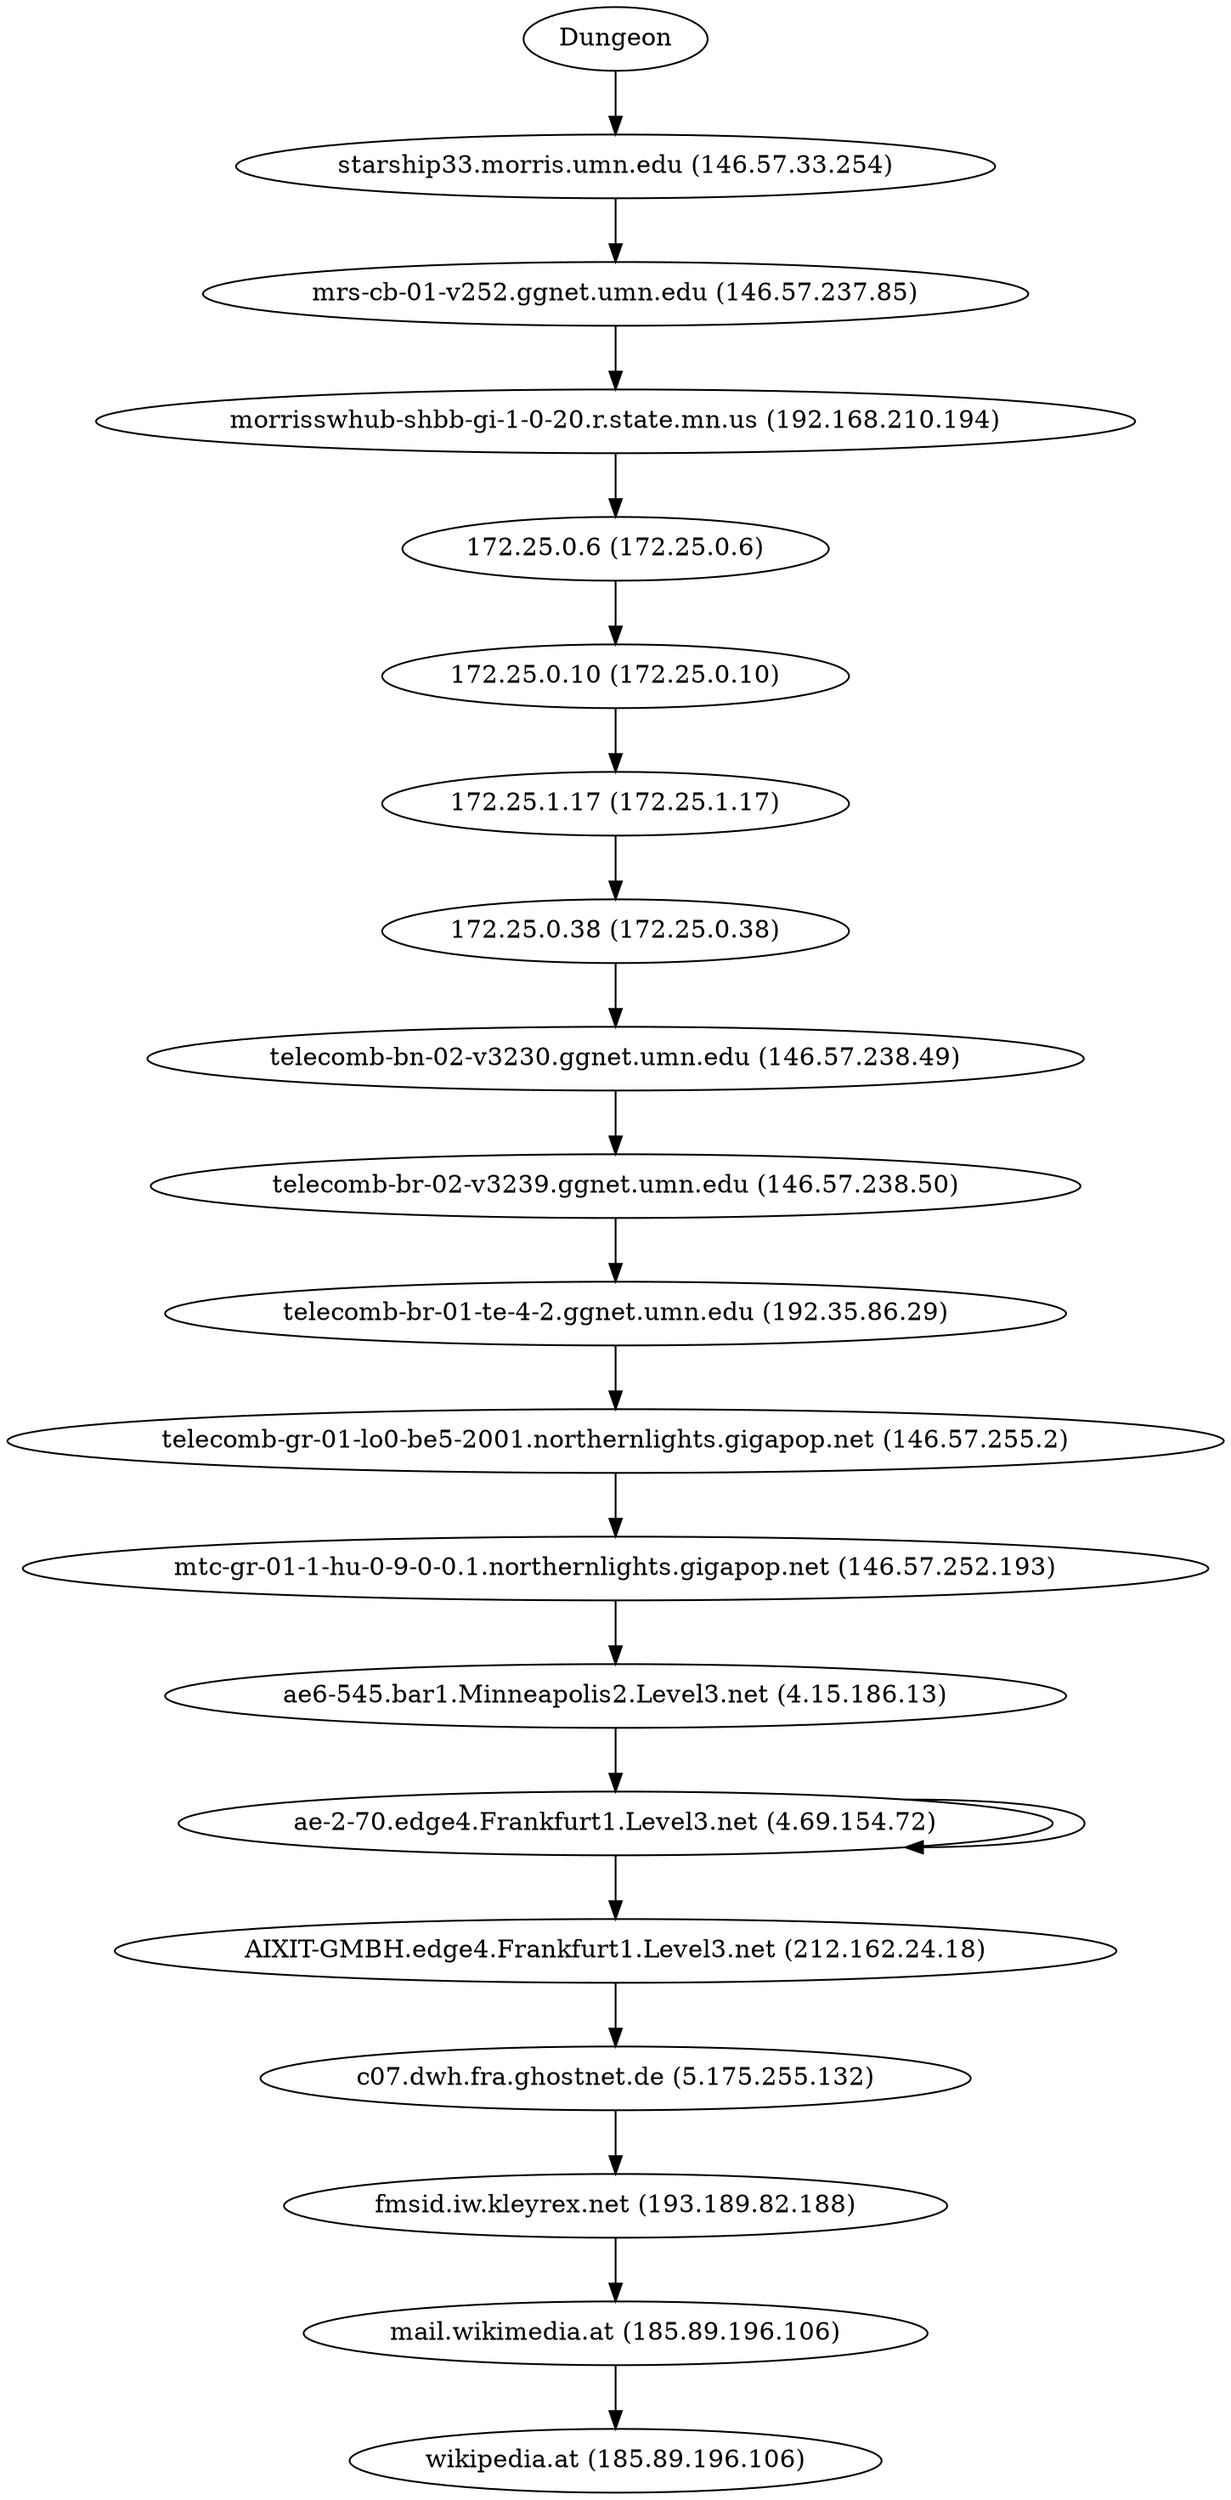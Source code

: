 digraph network {

// traceroute to wikipedia.at (185.89.196.106), 60 hops max, 60 byte packets
"Dungeon" -> "starship33.morris.umn.edu (146.57.33.254)";
"starship33.morris.umn.edu (146.57.33.254)" -> "mrs-cb-01-v252.ggnet.umn.edu (146.57.237.85)";
"mrs-cb-01-v252.ggnet.umn.edu (146.57.237.85)" -> "morrisswhub-shbb-gi-1-0-20.r.state.mn.us (192.168.210.194)";
"morrisswhub-shbb-gi-1-0-20.r.state.mn.us (192.168.210.194)" -> "172.25.0.6 (172.25.0.6)";
"172.25.0.6 (172.25.0.6)" -> "172.25.0.10 (172.25.0.10)";
"172.25.0.10 (172.25.0.10)" -> "172.25.1.17 (172.25.1.17)";
"172.25.1.17 (172.25.1.17)" -> "172.25.0.38 (172.25.0.38)";
"172.25.0.38 (172.25.0.38)" -> "telecomb-bn-02-v3230.ggnet.umn.edu (146.57.238.49)";
"telecomb-bn-02-v3230.ggnet.umn.edu (146.57.238.49)" -> "telecomb-br-02-v3239.ggnet.umn.edu (146.57.238.50)";
"telecomb-br-02-v3239.ggnet.umn.edu (146.57.238.50)" -> "telecomb-br-01-te-4-2.ggnet.umn.edu (192.35.86.29)";
"telecomb-br-01-te-4-2.ggnet.umn.edu (192.35.86.29)" -> "telecomb-gr-01-lo0-be5-2001.northernlights.gigapop.net (146.57.255.2)";
"telecomb-gr-01-lo0-be5-2001.northernlights.gigapop.net (146.57.255.2)" -> "mtc-gr-01-1-hu-0-9-0-0.1.northernlights.gigapop.net (146.57.252.193)";
"mtc-gr-01-1-hu-0-9-0-0.1.northernlights.gigapop.net (146.57.252.193)" -> "ae6-545.bar1.Minneapolis2.Level3.net (4.15.186.13)";
"ae6-545.bar1.Minneapolis2.Level3.net (4.15.186.13)" -> "ae-2-70.edge4.Frankfurt1.Level3.net (4.69.154.72)";
"ae-2-70.edge4.Frankfurt1.Level3.net (4.69.154.72)" -> "ae-2-70.edge4.Frankfurt1.Level3.net (4.69.154.72)";
"ae-2-70.edge4.Frankfurt1.Level3.net (4.69.154.72)" -> "AIXIT-GMBH.edge4.Frankfurt1.Level3.net (212.162.24.18)";
"AIXIT-GMBH.edge4.Frankfurt1.Level3.net (212.162.24.18)" -> "c07.dwh.fra.ghostnet.de (5.175.255.132)";
"c07.dwh.fra.ghostnet.de (5.175.255.132)" -> "fmsid.iw.kleyrex.net (193.189.82.188)";
"fmsid.iw.kleyrex.net (193.189.82.188)" -> "mail.wikimedia.at (185.89.196.106)";
"mail.wikimedia.at (185.89.196.106)" -> "wikipedia.at (185.89.196.106)";
}
